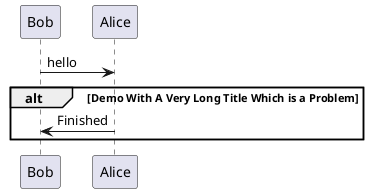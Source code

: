 {
  "sha1": "pkqobqg4s3l6vy6hkesb6ed97x0ssnu",
  "insertion": {
    "when": "2024-05-30T20:48:20.446Z",
    "user": "plantuml@gmail.com"
  }
}
@startuml
Bob -> Alice : hello
'== Demo With A Very Long Title Which is a Problem ==
 
alt Demo With A Very Long Title Which is a Problem
Bob <- Alice : Finished
end

@enduml
